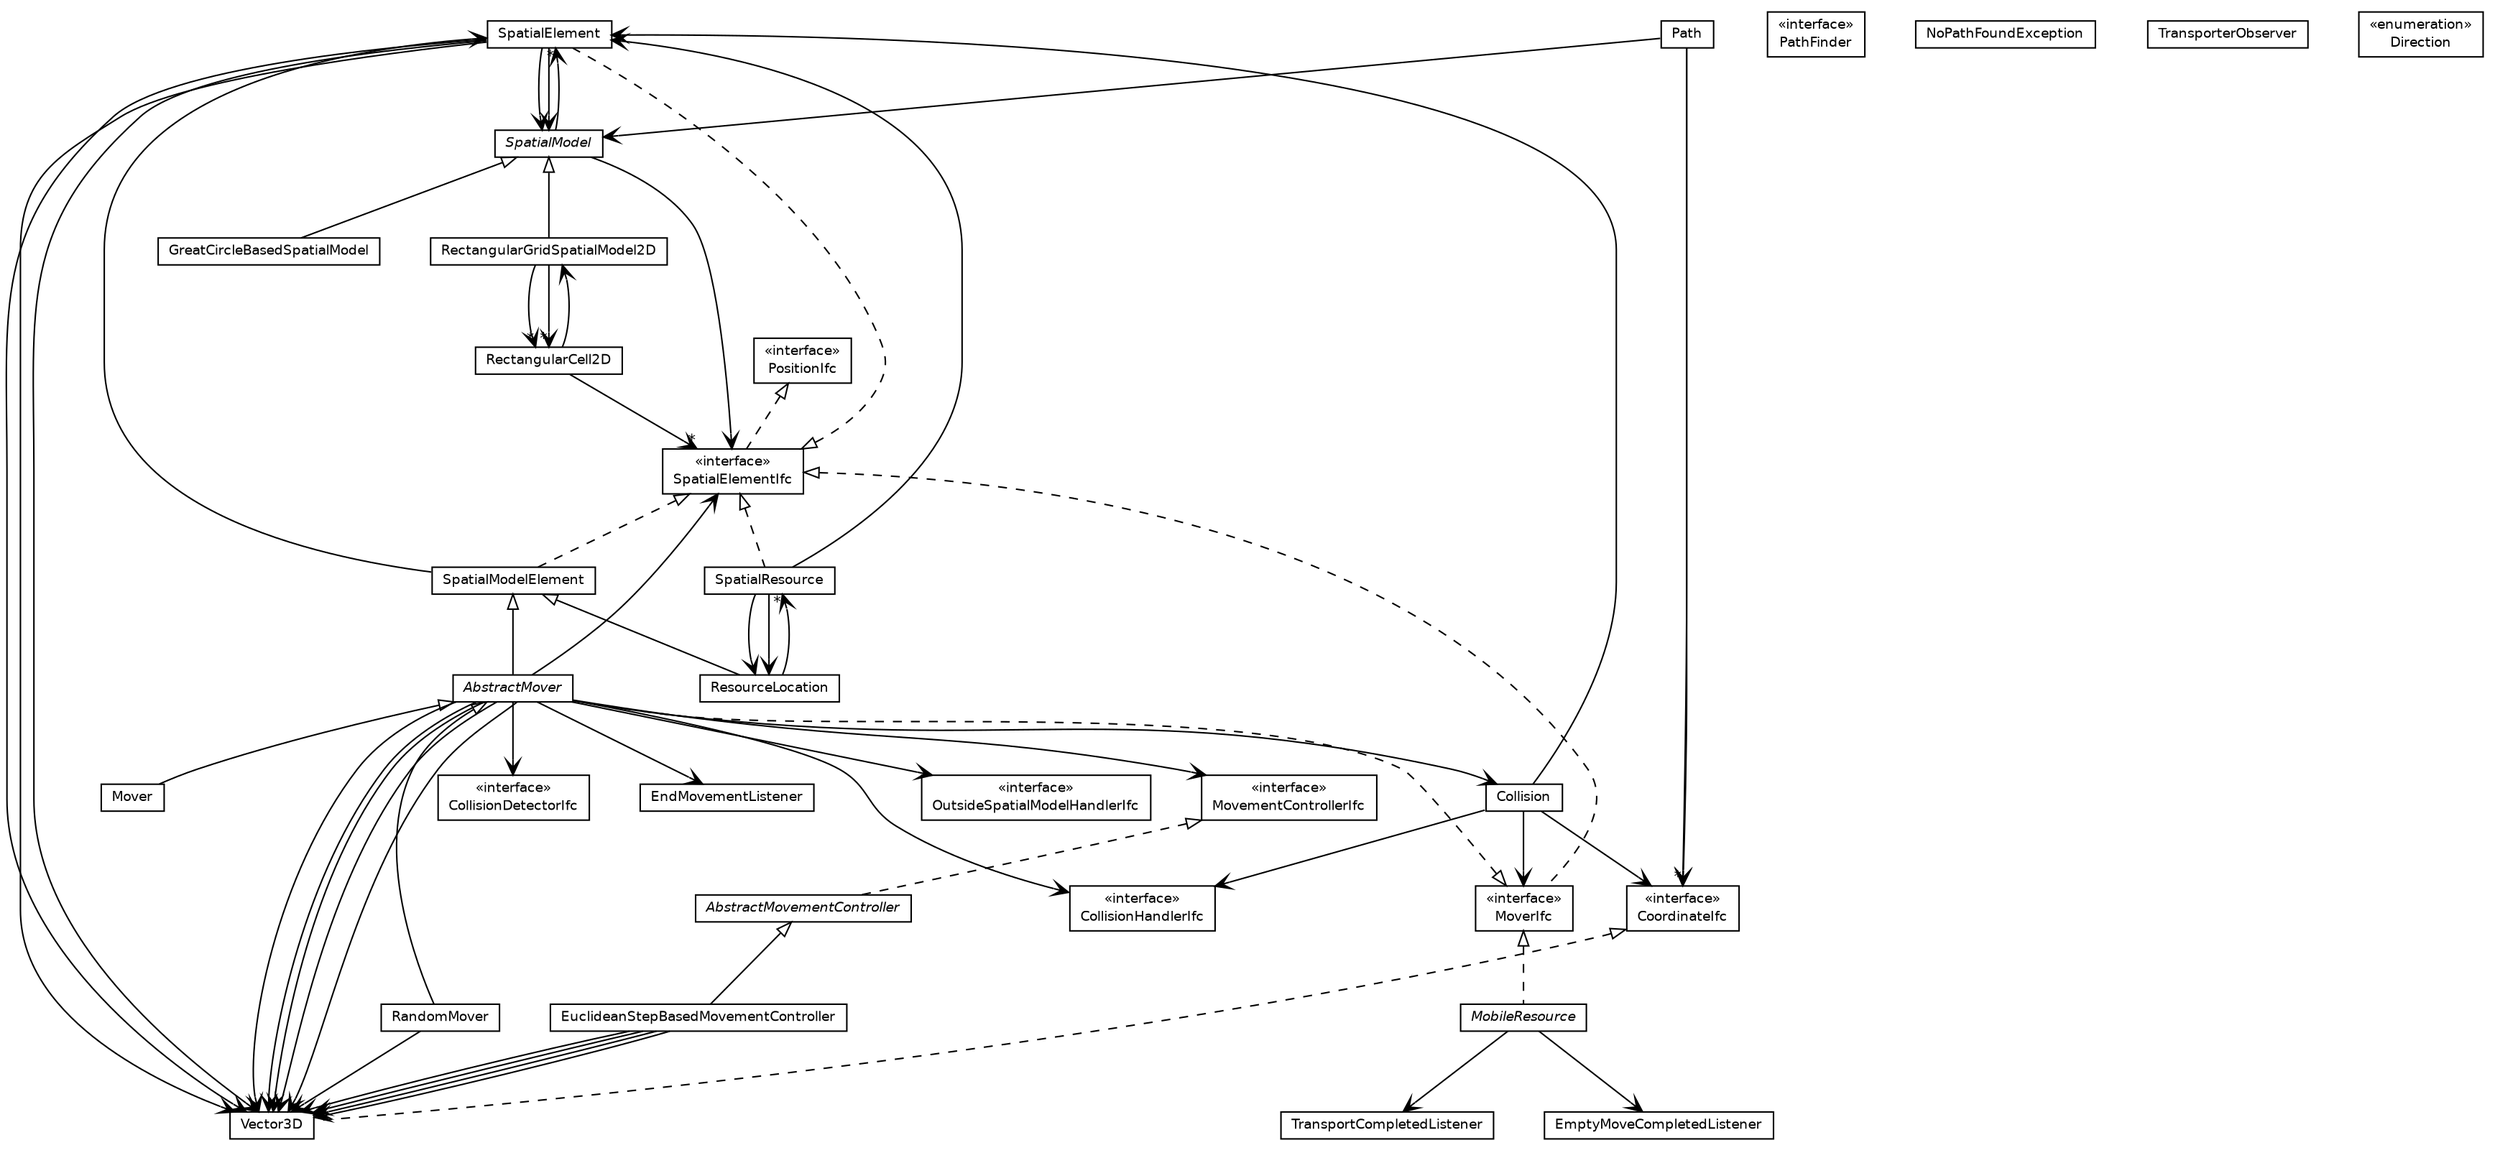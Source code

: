 #!/usr/local/bin/dot
#
# Class diagram 
# Generated by UMLGraph version 5.4 (http://www.umlgraph.org/)
#

digraph G {
	edge [fontname="Helvetica",fontsize=10,labelfontname="Helvetica",labelfontsize=10];
	node [fontname="Helvetica",fontsize=10,shape=plaintext];
	nodesep=0.25;
	ranksep=0.5;
	// jsl.modeling.elements.spatial.Vector3D
	c3955 [label=<<table title="jsl.modeling.elements.spatial.Vector3D" border="0" cellborder="1" cellspacing="0" cellpadding="2" port="p" href="./Vector3D.html">
		<tr><td><table border="0" cellspacing="0" cellpadding="1">
<tr><td align="center" balign="center"> Vector3D </td></tr>
		</table></td></tr>
		</table>>, URL="./Vector3D.html", fontname="Helvetica", fontcolor="black", fontsize=9.0];
	// jsl.modeling.elements.spatial.SpatialResource
	c3956 [label=<<table title="jsl.modeling.elements.spatial.SpatialResource" border="0" cellborder="1" cellspacing="0" cellpadding="2" port="p" href="./SpatialResource.html">
		<tr><td><table border="0" cellspacing="0" cellpadding="1">
<tr><td align="center" balign="center"> SpatialResource </td></tr>
		</table></td></tr>
		</table>>, URL="./SpatialResource.html", fontname="Helvetica", fontcolor="black", fontsize=9.0];
	// jsl.modeling.elements.spatial.SpatialModelElement
	c3957 [label=<<table title="jsl.modeling.elements.spatial.SpatialModelElement" border="0" cellborder="1" cellspacing="0" cellpadding="2" port="p" href="./SpatialModelElement.html">
		<tr><td><table border="0" cellspacing="0" cellpadding="1">
<tr><td align="center" balign="center"> SpatialModelElement </td></tr>
		</table></td></tr>
		</table>>, URL="./SpatialModelElement.html", fontname="Helvetica", fontcolor="black", fontsize=9.0];
	// jsl.modeling.elements.spatial.SpatialModel
	c3958 [label=<<table title="jsl.modeling.elements.spatial.SpatialModel" border="0" cellborder="1" cellspacing="0" cellpadding="2" port="p" href="./SpatialModel.html">
		<tr><td><table border="0" cellspacing="0" cellpadding="1">
<tr><td align="center" balign="center"><font face="Helvetica-Oblique"> SpatialModel </font></td></tr>
		</table></td></tr>
		</table>>, URL="./SpatialModel.html", fontname="Helvetica", fontcolor="black", fontsize=9.0];
	// jsl.modeling.elements.spatial.SpatialElementIfc
	c3959 [label=<<table title="jsl.modeling.elements.spatial.SpatialElementIfc" border="0" cellborder="1" cellspacing="0" cellpadding="2" port="p" href="./SpatialElementIfc.html">
		<tr><td><table border="0" cellspacing="0" cellpadding="1">
<tr><td align="center" balign="center"> &#171;interface&#187; </td></tr>
<tr><td align="center" balign="center"> SpatialElementIfc </td></tr>
		</table></td></tr>
		</table>>, URL="./SpatialElementIfc.html", fontname="Helvetica", fontcolor="black", fontsize=9.0];
	// jsl.modeling.elements.spatial.SpatialElement
	c3960 [label=<<table title="jsl.modeling.elements.spatial.SpatialElement" border="0" cellborder="1" cellspacing="0" cellpadding="2" port="p" href="./SpatialElement.html">
		<tr><td><table border="0" cellspacing="0" cellpadding="1">
<tr><td align="center" balign="center"> SpatialElement </td></tr>
		</table></td></tr>
		</table>>, URL="./SpatialElement.html", fontname="Helvetica", fontcolor="black", fontsize=9.0];
	// jsl.modeling.elements.spatial.ResourceLocation
	c3961 [label=<<table title="jsl.modeling.elements.spatial.ResourceLocation" border="0" cellborder="1" cellspacing="0" cellpadding="2" port="p" href="./ResourceLocation.html">
		<tr><td><table border="0" cellspacing="0" cellpadding="1">
<tr><td align="center" balign="center"> ResourceLocation </td></tr>
		</table></td></tr>
		</table>>, URL="./ResourceLocation.html", fontname="Helvetica", fontcolor="black", fontsize=9.0];
	// jsl.modeling.elements.spatial.RectangularGridSpatialModel2D
	c3962 [label=<<table title="jsl.modeling.elements.spatial.RectangularGridSpatialModel2D" border="0" cellborder="1" cellspacing="0" cellpadding="2" port="p" href="./RectangularGridSpatialModel2D.html">
		<tr><td><table border="0" cellspacing="0" cellpadding="1">
<tr><td align="center" balign="center"> RectangularGridSpatialModel2D </td></tr>
		</table></td></tr>
		</table>>, URL="./RectangularGridSpatialModel2D.html", fontname="Helvetica", fontcolor="black", fontsize=9.0];
	// jsl.modeling.elements.spatial.RectangularGridSpatialModel2D.RectangularCell2D
	c3963 [label=<<table title="jsl.modeling.elements.spatial.RectangularGridSpatialModel2D.RectangularCell2D" border="0" cellborder="1" cellspacing="0" cellpadding="2" port="p" href="./RectangularGridSpatialModel2D.RectangularCell2D.html">
		<tr><td><table border="0" cellspacing="0" cellpadding="1">
<tr><td align="center" balign="center"> RectangularCell2D </td></tr>
		</table></td></tr>
		</table>>, URL="./RectangularGridSpatialModel2D.RectangularCell2D.html", fontname="Helvetica", fontcolor="black", fontsize=9.0];
	// jsl.modeling.elements.spatial.RandomMover
	c3964 [label=<<table title="jsl.modeling.elements.spatial.RandomMover" border="0" cellborder="1" cellspacing="0" cellpadding="2" port="p" href="./RandomMover.html">
		<tr><td><table border="0" cellspacing="0" cellpadding="1">
<tr><td align="center" balign="center"> RandomMover </td></tr>
		</table></td></tr>
		</table>>, URL="./RandomMover.html", fontname="Helvetica", fontcolor="black", fontsize=9.0];
	// jsl.modeling.elements.spatial.PositionIfc
	c3965 [label=<<table title="jsl.modeling.elements.spatial.PositionIfc" border="0" cellborder="1" cellspacing="0" cellpadding="2" port="p" href="./PositionIfc.html">
		<tr><td><table border="0" cellspacing="0" cellpadding="1">
<tr><td align="center" balign="center"> &#171;interface&#187; </td></tr>
<tr><td align="center" balign="center"> PositionIfc </td></tr>
		</table></td></tr>
		</table>>, URL="./PositionIfc.html", fontname="Helvetica", fontcolor="black", fontsize=9.0];
	// jsl.modeling.elements.spatial.PathFinder
	c3966 [label=<<table title="jsl.modeling.elements.spatial.PathFinder" border="0" cellborder="1" cellspacing="0" cellpadding="2" port="p" href="./PathFinder.html">
		<tr><td><table border="0" cellspacing="0" cellpadding="1">
<tr><td align="center" balign="center"> &#171;interface&#187; </td></tr>
<tr><td align="center" balign="center"> PathFinder </td></tr>
		</table></td></tr>
		</table>>, URL="./PathFinder.html", fontname="Helvetica", fontcolor="black", fontsize=9.0];
	// jsl.modeling.elements.spatial.Path
	c3967 [label=<<table title="jsl.modeling.elements.spatial.Path" border="0" cellborder="1" cellspacing="0" cellpadding="2" port="p" href="./Path.html">
		<tr><td><table border="0" cellspacing="0" cellpadding="1">
<tr><td align="center" balign="center"> Path </td></tr>
		</table></td></tr>
		</table>>, URL="./Path.html", fontname="Helvetica", fontcolor="black", fontsize=9.0];
	// jsl.modeling.elements.spatial.OutsideSpatialModelHandlerIfc
	c3968 [label=<<table title="jsl.modeling.elements.spatial.OutsideSpatialModelHandlerIfc" border="0" cellborder="1" cellspacing="0" cellpadding="2" port="p" href="./OutsideSpatialModelHandlerIfc.html">
		<tr><td><table border="0" cellspacing="0" cellpadding="1">
<tr><td align="center" balign="center"> &#171;interface&#187; </td></tr>
<tr><td align="center" balign="center"> OutsideSpatialModelHandlerIfc </td></tr>
		</table></td></tr>
		</table>>, URL="./OutsideSpatialModelHandlerIfc.html", fontname="Helvetica", fontcolor="black", fontsize=9.0];
	// jsl.modeling.elements.spatial.NoPathFoundException
	c3969 [label=<<table title="jsl.modeling.elements.spatial.NoPathFoundException" border="0" cellborder="1" cellspacing="0" cellpadding="2" port="p" href="./NoPathFoundException.html">
		<tr><td><table border="0" cellspacing="0" cellpadding="1">
<tr><td align="center" balign="center"> NoPathFoundException </td></tr>
		</table></td></tr>
		</table>>, URL="./NoPathFoundException.html", fontname="Helvetica", fontcolor="black", fontsize=9.0];
	// jsl.modeling.elements.spatial.MoverIfc
	c3970 [label=<<table title="jsl.modeling.elements.spatial.MoverIfc" border="0" cellborder="1" cellspacing="0" cellpadding="2" port="p" href="./MoverIfc.html">
		<tr><td><table border="0" cellspacing="0" cellpadding="1">
<tr><td align="center" balign="center"> &#171;interface&#187; </td></tr>
<tr><td align="center" balign="center"> MoverIfc </td></tr>
		</table></td></tr>
		</table>>, URL="./MoverIfc.html", fontname="Helvetica", fontcolor="black", fontsize=9.0];
	// jsl.modeling.elements.spatial.Mover
	c3971 [label=<<table title="jsl.modeling.elements.spatial.Mover" border="0" cellborder="1" cellspacing="0" cellpadding="2" port="p" href="./Mover.html">
		<tr><td><table border="0" cellspacing="0" cellpadding="1">
<tr><td align="center" balign="center"> Mover </td></tr>
		</table></td></tr>
		</table>>, URL="./Mover.html", fontname="Helvetica", fontcolor="black", fontsize=9.0];
	// jsl.modeling.elements.spatial.MovementControllerIfc
	c3972 [label=<<table title="jsl.modeling.elements.spatial.MovementControllerIfc" border="0" cellborder="1" cellspacing="0" cellpadding="2" port="p" href="./MovementControllerIfc.html">
		<tr><td><table border="0" cellspacing="0" cellpadding="1">
<tr><td align="center" balign="center"> &#171;interface&#187; </td></tr>
<tr><td align="center" balign="center"> MovementControllerIfc </td></tr>
		</table></td></tr>
		</table>>, URL="./MovementControllerIfc.html", fontname="Helvetica", fontcolor="black", fontsize=9.0];
	// jsl.modeling.elements.spatial.MobileResource
	c3973 [label=<<table title="jsl.modeling.elements.spatial.MobileResource" border="0" cellborder="1" cellspacing="0" cellpadding="2" port="p" href="./MobileResource.html">
		<tr><td><table border="0" cellspacing="0" cellpadding="1">
<tr><td align="center" balign="center"><font face="Helvetica-Oblique"> MobileResource </font></td></tr>
		</table></td></tr>
		</table>>, URL="./MobileResource.html", fontname="Helvetica", fontcolor="black", fontsize=9.0];
	// jsl.modeling.elements.spatial.MobileResource.EmptyMoveCompletedListener
	c3974 [label=<<table title="jsl.modeling.elements.spatial.MobileResource.EmptyMoveCompletedListener" border="0" cellborder="1" cellspacing="0" cellpadding="2" port="p" href="./MobileResource.EmptyMoveCompletedListener.html">
		<tr><td><table border="0" cellspacing="0" cellpadding="1">
<tr><td align="center" balign="center"> EmptyMoveCompletedListener </td></tr>
		</table></td></tr>
		</table>>, URL="./MobileResource.EmptyMoveCompletedListener.html", fontname="Helvetica", fontcolor="black", fontsize=9.0];
	// jsl.modeling.elements.spatial.MobileResource.TransportCompletedListener
	c3975 [label=<<table title="jsl.modeling.elements.spatial.MobileResource.TransportCompletedListener" border="0" cellborder="1" cellspacing="0" cellpadding="2" port="p" href="./MobileResource.TransportCompletedListener.html">
		<tr><td><table border="0" cellspacing="0" cellpadding="1">
<tr><td align="center" balign="center"> TransportCompletedListener </td></tr>
		</table></td></tr>
		</table>>, URL="./MobileResource.TransportCompletedListener.html", fontname="Helvetica", fontcolor="black", fontsize=9.0];
	// jsl.modeling.elements.spatial.MobileResource.TransporterObserver
	c3976 [label=<<table title="jsl.modeling.elements.spatial.MobileResource.TransporterObserver" border="0" cellborder="1" cellspacing="0" cellpadding="2" port="p" href="./MobileResource.TransporterObserver.html">
		<tr><td><table border="0" cellspacing="0" cellpadding="1">
<tr><td align="center" balign="center"> TransporterObserver </td></tr>
		</table></td></tr>
		</table>>, URL="./MobileResource.TransporterObserver.html", fontname="Helvetica", fontcolor="black", fontsize=9.0];
	// jsl.modeling.elements.spatial.GreatCircleBasedSpatialModel
	c3977 [label=<<table title="jsl.modeling.elements.spatial.GreatCircleBasedSpatialModel" border="0" cellborder="1" cellspacing="0" cellpadding="2" port="p" href="./GreatCircleBasedSpatialModel.html">
		<tr><td><table border="0" cellspacing="0" cellpadding="1">
<tr><td align="center" balign="center"> GreatCircleBasedSpatialModel </td></tr>
		</table></td></tr>
		</table>>, URL="./GreatCircleBasedSpatialModel.html", fontname="Helvetica", fontcolor="black", fontsize=9.0];
	// jsl.modeling.elements.spatial.GreatCircleBasedSpatialModel.Direction
	c3978 [label=<<table title="jsl.modeling.elements.spatial.GreatCircleBasedSpatialModel.Direction" border="0" cellborder="1" cellspacing="0" cellpadding="2" port="p" href="./GreatCircleBasedSpatialModel.Direction.html">
		<tr><td><table border="0" cellspacing="0" cellpadding="1">
<tr><td align="center" balign="center"> &#171;enumeration&#187; </td></tr>
<tr><td align="center" balign="center"> Direction </td></tr>
		</table></td></tr>
		</table>>, URL="./GreatCircleBasedSpatialModel.Direction.html", fontname="Helvetica", fontcolor="black", fontsize=9.0];
	// jsl.modeling.elements.spatial.EuclideanStepBasedMovementController
	c3979 [label=<<table title="jsl.modeling.elements.spatial.EuclideanStepBasedMovementController" border="0" cellborder="1" cellspacing="0" cellpadding="2" port="p" href="./EuclideanStepBasedMovementController.html">
		<tr><td><table border="0" cellspacing="0" cellpadding="1">
<tr><td align="center" balign="center"> EuclideanStepBasedMovementController </td></tr>
		</table></td></tr>
		</table>>, URL="./EuclideanStepBasedMovementController.html", fontname="Helvetica", fontcolor="black", fontsize=9.0];
	// jsl.modeling.elements.spatial.CoordinateIfc
	c3980 [label=<<table title="jsl.modeling.elements.spatial.CoordinateIfc" border="0" cellborder="1" cellspacing="0" cellpadding="2" port="p" href="./CoordinateIfc.html">
		<tr><td><table border="0" cellspacing="0" cellpadding="1">
<tr><td align="center" balign="center"> &#171;interface&#187; </td></tr>
<tr><td align="center" balign="center"> CoordinateIfc </td></tr>
		</table></td></tr>
		</table>>, URL="./CoordinateIfc.html", fontname="Helvetica", fontcolor="black", fontsize=9.0];
	// jsl.modeling.elements.spatial.CollisionHandlerIfc
	c3981 [label=<<table title="jsl.modeling.elements.spatial.CollisionHandlerIfc" border="0" cellborder="1" cellspacing="0" cellpadding="2" port="p" href="./CollisionHandlerIfc.html">
		<tr><td><table border="0" cellspacing="0" cellpadding="1">
<tr><td align="center" balign="center"> &#171;interface&#187; </td></tr>
<tr><td align="center" balign="center"> CollisionHandlerIfc </td></tr>
		</table></td></tr>
		</table>>, URL="./CollisionHandlerIfc.html", fontname="Helvetica", fontcolor="black", fontsize=9.0];
	// jsl.modeling.elements.spatial.CollisionDetectorIfc
	c3982 [label=<<table title="jsl.modeling.elements.spatial.CollisionDetectorIfc" border="0" cellborder="1" cellspacing="0" cellpadding="2" port="p" href="./CollisionDetectorIfc.html">
		<tr><td><table border="0" cellspacing="0" cellpadding="1">
<tr><td align="center" balign="center"> &#171;interface&#187; </td></tr>
<tr><td align="center" balign="center"> CollisionDetectorIfc </td></tr>
		</table></td></tr>
		</table>>, URL="./CollisionDetectorIfc.html", fontname="Helvetica", fontcolor="black", fontsize=9.0];
	// jsl.modeling.elements.spatial.Collision
	c3983 [label=<<table title="jsl.modeling.elements.spatial.Collision" border="0" cellborder="1" cellspacing="0" cellpadding="2" port="p" href="./Collision.html">
		<tr><td><table border="0" cellspacing="0" cellpadding="1">
<tr><td align="center" balign="center"> Collision </td></tr>
		</table></td></tr>
		</table>>, URL="./Collision.html", fontname="Helvetica", fontcolor="black", fontsize=9.0];
	// jsl.modeling.elements.spatial.AbstractMover
	c3984 [label=<<table title="jsl.modeling.elements.spatial.AbstractMover" border="0" cellborder="1" cellspacing="0" cellpadding="2" port="p" href="./AbstractMover.html">
		<tr><td><table border="0" cellspacing="0" cellpadding="1">
<tr><td align="center" balign="center"><font face="Helvetica-Oblique"> AbstractMover </font></td></tr>
		</table></td></tr>
		</table>>, URL="./AbstractMover.html", fontname="Helvetica", fontcolor="black", fontsize=9.0];
	// jsl.modeling.elements.spatial.AbstractMover.EndMovementListener
	c3985 [label=<<table title="jsl.modeling.elements.spatial.AbstractMover.EndMovementListener" border="0" cellborder="1" cellspacing="0" cellpadding="2" port="p" href="./AbstractMover.EndMovementListener.html">
		<tr><td><table border="0" cellspacing="0" cellpadding="1">
<tr><td align="center" balign="center"> EndMovementListener </td></tr>
		</table></td></tr>
		</table>>, URL="./AbstractMover.EndMovementListener.html", fontname="Helvetica", fontcolor="black", fontsize=9.0];
	// jsl.modeling.elements.spatial.AbstractMovementController
	c3986 [label=<<table title="jsl.modeling.elements.spatial.AbstractMovementController" border="0" cellborder="1" cellspacing="0" cellpadding="2" port="p" href="./AbstractMovementController.html">
		<tr><td><table border="0" cellspacing="0" cellpadding="1">
<tr><td align="center" balign="center"><font face="Helvetica-Oblique"> AbstractMovementController </font></td></tr>
		</table></td></tr>
		</table>>, URL="./AbstractMovementController.html", fontname="Helvetica", fontcolor="black", fontsize=9.0];
	//jsl.modeling.elements.spatial.Vector3D implements jsl.modeling.elements.spatial.CoordinateIfc
	c3980:p -> c3955:p [dir=back,arrowtail=empty,style=dashed];
	//jsl.modeling.elements.spatial.SpatialResource implements jsl.modeling.elements.spatial.SpatialElementIfc
	c3959:p -> c3956:p [dir=back,arrowtail=empty,style=dashed];
	//jsl.modeling.elements.spatial.SpatialModelElement implements jsl.modeling.elements.spatial.SpatialElementIfc
	c3959:p -> c3957:p [dir=back,arrowtail=empty,style=dashed];
	//jsl.modeling.elements.spatial.SpatialElementIfc implements jsl.modeling.elements.spatial.PositionIfc
	c3965:p -> c3959:p [dir=back,arrowtail=empty,style=dashed];
	//jsl.modeling.elements.spatial.SpatialElement implements jsl.modeling.elements.spatial.SpatialElementIfc
	c3959:p -> c3960:p [dir=back,arrowtail=empty,style=dashed];
	//jsl.modeling.elements.spatial.ResourceLocation extends jsl.modeling.elements.spatial.SpatialModelElement
	c3957:p -> c3961:p [dir=back,arrowtail=empty];
	//jsl.modeling.elements.spatial.RectangularGridSpatialModel2D extends jsl.modeling.elements.spatial.SpatialModel
	c3958:p -> c3962:p [dir=back,arrowtail=empty];
	//jsl.modeling.elements.spatial.RandomMover extends jsl.modeling.elements.spatial.AbstractMover
	c3984:p -> c3964:p [dir=back,arrowtail=empty];
	//jsl.modeling.elements.spatial.MoverIfc implements jsl.modeling.elements.spatial.SpatialElementIfc
	c3959:p -> c3970:p [dir=back,arrowtail=empty,style=dashed];
	//jsl.modeling.elements.spatial.Mover extends jsl.modeling.elements.spatial.AbstractMover
	c3984:p -> c3971:p [dir=back,arrowtail=empty];
	//jsl.modeling.elements.spatial.MobileResource implements jsl.modeling.elements.spatial.MoverIfc
	c3970:p -> c3973:p [dir=back,arrowtail=empty,style=dashed];
	//jsl.modeling.elements.spatial.GreatCircleBasedSpatialModel extends jsl.modeling.elements.spatial.SpatialModel
	c3958:p -> c3977:p [dir=back,arrowtail=empty];
	//jsl.modeling.elements.spatial.EuclideanStepBasedMovementController extends jsl.modeling.elements.spatial.AbstractMovementController
	c3986:p -> c3979:p [dir=back,arrowtail=empty];
	//jsl.modeling.elements.spatial.AbstractMover extends jsl.modeling.elements.spatial.SpatialModelElement
	c3957:p -> c3984:p [dir=back,arrowtail=empty];
	//jsl.modeling.elements.spatial.AbstractMover implements jsl.modeling.elements.spatial.MoverIfc
	c3970:p -> c3984:p [dir=back,arrowtail=empty,style=dashed];
	//jsl.modeling.elements.spatial.AbstractMovementController implements jsl.modeling.elements.spatial.MovementControllerIfc
	c3972:p -> c3986:p [dir=back,arrowtail=empty,style=dashed];
	// jsl.modeling.elements.spatial.SpatialResource NAVASSOC jsl.modeling.elements.spatial.SpatialElement
	c3956:p -> c3960:p [taillabel="", label="", headlabel="", fontname="Helvetica", fontcolor="black", fontsize=10.0, color="black", arrowhead=open];
	// jsl.modeling.elements.spatial.SpatialResource NAVASSOC jsl.modeling.elements.spatial.ResourceLocation
	c3956:p -> c3961:p [taillabel="", label="", headlabel="", fontname="Helvetica", fontcolor="black", fontsize=10.0, color="black", arrowhead=open];
	// jsl.modeling.elements.spatial.SpatialResource NAVASSOC jsl.modeling.elements.spatial.ResourceLocation
	c3956:p -> c3961:p [taillabel="", label="", headlabel="", fontname="Helvetica", fontcolor="black", fontsize=10.0, color="black", arrowhead=open];
	// jsl.modeling.elements.spatial.SpatialModelElement NAVASSOC jsl.modeling.elements.spatial.SpatialElement
	c3957:p -> c3960:p [taillabel="", label="", headlabel="", fontname="Helvetica", fontcolor="black", fontsize=10.0, color="black", arrowhead=open];
	// jsl.modeling.elements.spatial.SpatialModel NAVASSOC jsl.modeling.elements.spatial.SpatialElementIfc
	c3958:p -> c3959:p [taillabel="", label="", headlabel="", fontname="Helvetica", fontcolor="black", fontsize=10.0, color="black", arrowhead=open];
	// jsl.modeling.elements.spatial.SpatialModel NAVASSOC jsl.modeling.elements.spatial.SpatialElement
	c3958:p -> c3960:p [taillabel="", label="", headlabel="*", fontname="Helvetica", fontcolor="black", fontsize=10.0, color="black", arrowhead=open];
	// jsl.modeling.elements.spatial.SpatialElement NAVASSOC jsl.modeling.elements.spatial.Vector3D
	c3960:p -> c3955:p [taillabel="", label="", headlabel="", fontname="Helvetica", fontcolor="black", fontsize=10.0, color="black", arrowhead=open];
	// jsl.modeling.elements.spatial.SpatialElement NAVASSOC jsl.modeling.elements.spatial.Vector3D
	c3960:p -> c3955:p [taillabel="", label="", headlabel="", fontname="Helvetica", fontcolor="black", fontsize=10.0, color="black", arrowhead=open];
	// jsl.modeling.elements.spatial.SpatialElement NAVASSOC jsl.modeling.elements.spatial.Vector3D
	c3960:p -> c3955:p [taillabel="", label="", headlabel="", fontname="Helvetica", fontcolor="black", fontsize=10.0, color="black", arrowhead=open];
	// jsl.modeling.elements.spatial.SpatialElement NAVASSOC jsl.modeling.elements.spatial.SpatialModel
	c3960:p -> c3958:p [taillabel="", label="", headlabel="", fontname="Helvetica", fontcolor="black", fontsize=10.0, color="black", arrowhead=open];
	// jsl.modeling.elements.spatial.SpatialElement NAVASSOC jsl.modeling.elements.spatial.SpatialModel
	c3960:p -> c3958:p [taillabel="", label="", headlabel="", fontname="Helvetica", fontcolor="black", fontsize=10.0, color="black", arrowhead=open];
	// jsl.modeling.elements.spatial.ResourceLocation NAVASSOC jsl.modeling.elements.spatial.SpatialResource
	c3961:p -> c3956:p [taillabel="", label="", headlabel="*", fontname="Helvetica", fontcolor="black", fontsize=10.0, color="black", arrowhead=open];
	// jsl.modeling.elements.spatial.RectangularGridSpatialModel2D NAVASSOC jsl.modeling.elements.spatial.RectangularGridSpatialModel2D.RectangularCell2D
	c3962:p -> c3963:p [taillabel="", label="", headlabel="*", fontname="Helvetica", fontcolor="black", fontsize=10.0, color="black", arrowhead=open];
	// jsl.modeling.elements.spatial.RectangularGridSpatialModel2D NAVASSOC jsl.modeling.elements.spatial.RectangularGridSpatialModel2D.RectangularCell2D
	c3962:p -> c3963:p [taillabel="", label="", headlabel="*", fontname="Helvetica", fontcolor="black", fontsize=10.0, color="black", arrowhead=open];
	// jsl.modeling.elements.spatial.RectangularGridSpatialModel2D.RectangularCell2D NAVASSOC jsl.modeling.elements.spatial.RectangularGridSpatialModel2D
	c3963:p -> c3962:p [taillabel="", label="", headlabel="", fontname="Helvetica", fontcolor="black", fontsize=10.0, color="black", arrowhead=open];
	// jsl.modeling.elements.spatial.RectangularGridSpatialModel2D.RectangularCell2D NAVASSOC jsl.modeling.elements.spatial.SpatialElementIfc
	c3963:p -> c3959:p [taillabel="", label="", headlabel="*", fontname="Helvetica", fontcolor="black", fontsize=10.0, color="black", arrowhead=open];
	// jsl.modeling.elements.spatial.RandomMover NAVASSOC jsl.modeling.elements.spatial.Vector3D
	c3964:p -> c3955:p [taillabel="", label="", headlabel="", fontname="Helvetica", fontcolor="black", fontsize=10.0, color="black", arrowhead=open];
	// jsl.modeling.elements.spatial.Path NAVASSOC jsl.modeling.elements.spatial.CoordinateIfc
	c3967:p -> c3980:p [taillabel="", label="", headlabel="*", fontname="Helvetica", fontcolor="black", fontsize=10.0, color="black", arrowhead=open];
	// jsl.modeling.elements.spatial.Path NAVASSOC jsl.modeling.elements.spatial.CoordinateIfc
	c3967:p -> c3980:p [taillabel="", label="", headlabel="", fontname="Helvetica", fontcolor="black", fontsize=10.0, color="black", arrowhead=open];
	// jsl.modeling.elements.spatial.Path NAVASSOC jsl.modeling.elements.spatial.SpatialModel
	c3967:p -> c3958:p [taillabel="", label="", headlabel="", fontname="Helvetica", fontcolor="black", fontsize=10.0, color="black", arrowhead=open];
	// jsl.modeling.elements.spatial.MobileResource NAVASSOC jsl.modeling.elements.spatial.MobileResource.EmptyMoveCompletedListener
	c3973:p -> c3974:p [taillabel="", label="", headlabel="", fontname="Helvetica", fontcolor="black", fontsize=10.0, color="black", arrowhead=open];
	// jsl.modeling.elements.spatial.MobileResource NAVASSOC jsl.modeling.elements.spatial.MobileResource.TransportCompletedListener
	c3973:p -> c3975:p [taillabel="", label="", headlabel="", fontname="Helvetica", fontcolor="black", fontsize=10.0, color="black", arrowhead=open];
	// jsl.modeling.elements.spatial.EuclideanStepBasedMovementController NAVASSOC jsl.modeling.elements.spatial.Vector3D
	c3979:p -> c3955:p [taillabel="", label="", headlabel="", fontname="Helvetica", fontcolor="black", fontsize=10.0, color="black", arrowhead=open];
	// jsl.modeling.elements.spatial.EuclideanStepBasedMovementController NAVASSOC jsl.modeling.elements.spatial.Vector3D
	c3979:p -> c3955:p [taillabel="", label="", headlabel="", fontname="Helvetica", fontcolor="black", fontsize=10.0, color="black", arrowhead=open];
	// jsl.modeling.elements.spatial.EuclideanStepBasedMovementController NAVASSOC jsl.modeling.elements.spatial.Vector3D
	c3979:p -> c3955:p [taillabel="", label="", headlabel="", fontname="Helvetica", fontcolor="black", fontsize=10.0, color="black", arrowhead=open];
	// jsl.modeling.elements.spatial.EuclideanStepBasedMovementController NAVASSOC jsl.modeling.elements.spatial.Vector3D
	c3979:p -> c3955:p [taillabel="", label="", headlabel="", fontname="Helvetica", fontcolor="black", fontsize=10.0, color="black", arrowhead=open];
	// jsl.modeling.elements.spatial.Collision NAVASSOC jsl.modeling.elements.spatial.MoverIfc
	c3983:p -> c3970:p [taillabel="", label="", headlabel="", fontname="Helvetica", fontcolor="black", fontsize=10.0, color="black", arrowhead=open];
	// jsl.modeling.elements.spatial.Collision NAVASSOC jsl.modeling.elements.spatial.SpatialElement
	c3983:p -> c3960:p [taillabel="", label="", headlabel="", fontname="Helvetica", fontcolor="black", fontsize=10.0, color="black", arrowhead=open];
	// jsl.modeling.elements.spatial.Collision NAVASSOC jsl.modeling.elements.spatial.CoordinateIfc
	c3983:p -> c3980:p [taillabel="", label="", headlabel="", fontname="Helvetica", fontcolor="black", fontsize=10.0, color="black", arrowhead=open];
	// jsl.modeling.elements.spatial.Collision NAVASSOC jsl.modeling.elements.spatial.CollisionHandlerIfc
	c3983:p -> c3981:p [taillabel="", label="", headlabel="", fontname="Helvetica", fontcolor="black", fontsize=10.0, color="black", arrowhead=open];
	// jsl.modeling.elements.spatial.AbstractMover NAVASSOC jsl.modeling.elements.spatial.MovementControllerIfc
	c3984:p -> c3972:p [taillabel="", label="", headlabel="", fontname="Helvetica", fontcolor="black", fontsize=10.0, color="black", arrowhead=open];
	// jsl.modeling.elements.spatial.AbstractMover NAVASSOC jsl.modeling.elements.spatial.CollisionHandlerIfc
	c3984:p -> c3981:p [taillabel="", label="", headlabel="", fontname="Helvetica", fontcolor="black", fontsize=10.0, color="black", arrowhead=open];
	// jsl.modeling.elements.spatial.AbstractMover NAVASSOC jsl.modeling.elements.spatial.CollisionDetectorIfc
	c3984:p -> c3982:p [taillabel="", label="", headlabel="", fontname="Helvetica", fontcolor="black", fontsize=10.0, color="black", arrowhead=open];
	// jsl.modeling.elements.spatial.AbstractMover NAVASSOC jsl.modeling.elements.spatial.OutsideSpatialModelHandlerIfc
	c3984:p -> c3968:p [taillabel="", label="", headlabel="", fontname="Helvetica", fontcolor="black", fontsize=10.0, color="black", arrowhead=open];
	// jsl.modeling.elements.spatial.AbstractMover NAVASSOC jsl.modeling.elements.spatial.SpatialElementIfc
	c3984:p -> c3959:p [taillabel="", label="", headlabel="", fontname="Helvetica", fontcolor="black", fontsize=10.0, color="black", arrowhead=open];
	// jsl.modeling.elements.spatial.AbstractMover NAVASSOC jsl.modeling.elements.spatial.Vector3D
	c3984:p -> c3955:p [taillabel="", label="", headlabel="", fontname="Helvetica", fontcolor="black", fontsize=10.0, color="black", arrowhead=open];
	// jsl.modeling.elements.spatial.AbstractMover NAVASSOC jsl.modeling.elements.spatial.Vector3D
	c3984:p -> c3955:p [taillabel="", label="", headlabel="", fontname="Helvetica", fontcolor="black", fontsize=10.0, color="black", arrowhead=open];
	// jsl.modeling.elements.spatial.AbstractMover NAVASSOC jsl.modeling.elements.spatial.Vector3D
	c3984:p -> c3955:p [taillabel="", label="", headlabel="", fontname="Helvetica", fontcolor="black", fontsize=10.0, color="black", arrowhead=open];
	// jsl.modeling.elements.spatial.AbstractMover NAVASSOC jsl.modeling.elements.spatial.Vector3D
	c3984:p -> c3955:p [taillabel="", label="", headlabel="", fontname="Helvetica", fontcolor="black", fontsize=10.0, color="black", arrowhead=open];
	// jsl.modeling.elements.spatial.AbstractMover NAVASSOC jsl.modeling.elements.spatial.Vector3D
	c3984:p -> c3955:p [taillabel="", label="", headlabel="", fontname="Helvetica", fontcolor="black", fontsize=10.0, color="black", arrowhead=open];
	// jsl.modeling.elements.spatial.AbstractMover NAVASSOC jsl.modeling.elements.spatial.AbstractMover.EndMovementListener
	c3984:p -> c3985:p [taillabel="", label="", headlabel="", fontname="Helvetica", fontcolor="black", fontsize=10.0, color="black", arrowhead=open];
	// jsl.modeling.elements.spatial.AbstractMover NAVASSOC jsl.modeling.elements.spatial.Collision
	c3984:p -> c3983:p [taillabel="", label="", headlabel="", fontname="Helvetica", fontcolor="black", fontsize=10.0, color="black", arrowhead=open];
}

